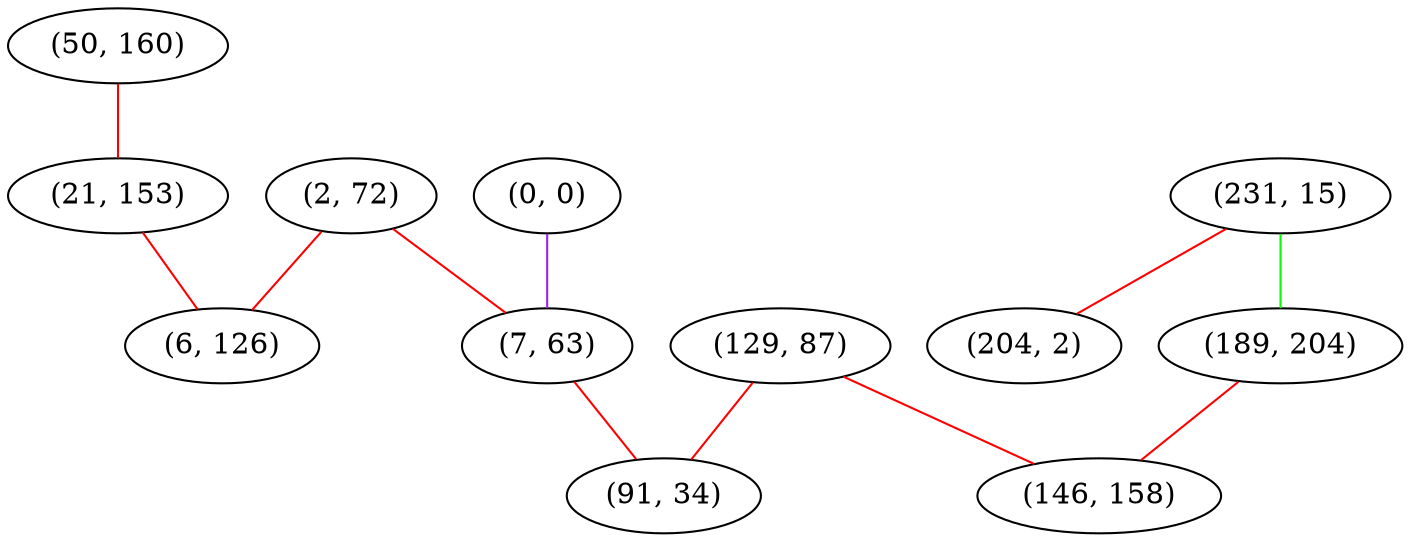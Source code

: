 graph "" {
"(50, 160)";
"(0, 0)";
"(231, 15)";
"(21, 153)";
"(2, 72)";
"(129, 87)";
"(204, 2)";
"(6, 126)";
"(189, 204)";
"(7, 63)";
"(91, 34)";
"(146, 158)";
"(50, 160)" -- "(21, 153)"  [color=red, key=0, weight=1];
"(0, 0)" -- "(7, 63)"  [color=purple, key=0, weight=4];
"(231, 15)" -- "(204, 2)"  [color=red, key=0, weight=1];
"(231, 15)" -- "(189, 204)"  [color=green, key=0, weight=2];
"(21, 153)" -- "(6, 126)"  [color=red, key=0, weight=1];
"(2, 72)" -- "(7, 63)"  [color=red, key=0, weight=1];
"(2, 72)" -- "(6, 126)"  [color=red, key=0, weight=1];
"(129, 87)" -- "(91, 34)"  [color=red, key=0, weight=1];
"(129, 87)" -- "(146, 158)"  [color=red, key=0, weight=1];
"(189, 204)" -- "(146, 158)"  [color=red, key=0, weight=1];
"(7, 63)" -- "(91, 34)"  [color=red, key=0, weight=1];
}
